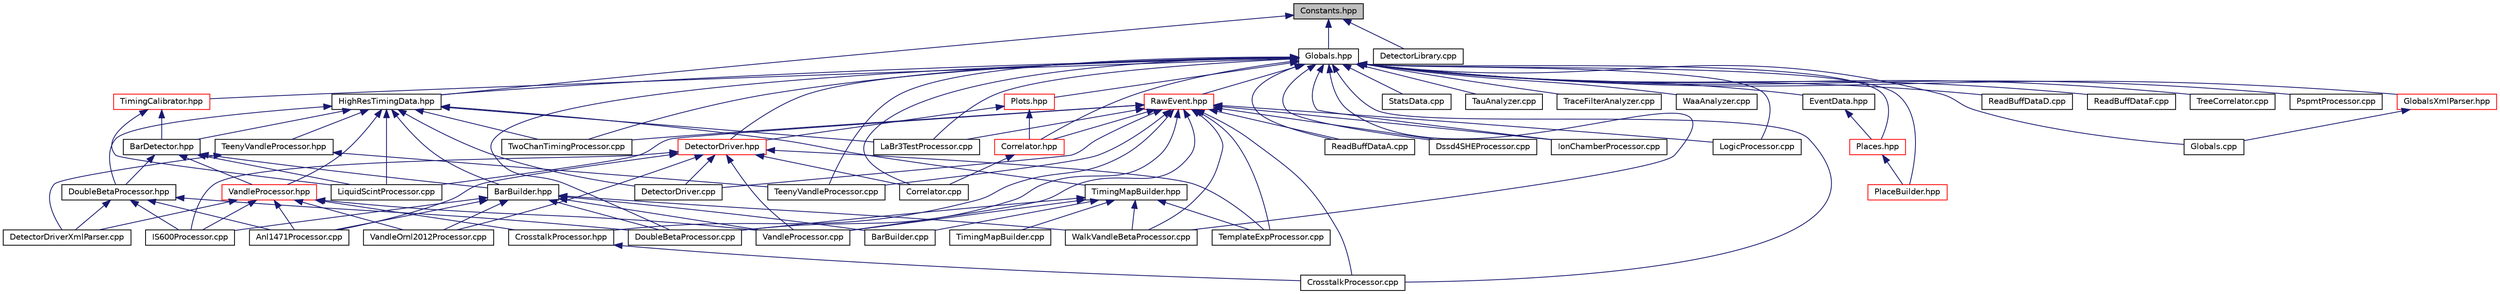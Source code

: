 digraph "Constants.hpp"
{
  edge [fontname="Helvetica",fontsize="10",labelfontname="Helvetica",labelfontsize="10"];
  node [fontname="Helvetica",fontsize="10",shape=record];
  Node1 [label="Constants.hpp",height=0.2,width=0.4,color="black", fillcolor="grey75", style="filled", fontcolor="black"];
  Node1 -> Node2 [dir="back",color="midnightblue",fontsize="10",style="solid",fontname="Helvetica"];
  Node2 [label="HighResTimingData.hpp",height=0.2,width=0.4,color="black", fillcolor="white", style="filled",URL="$df/d14/_high_res_timing_data_8hpp.html",tooltip="Class to hold all of the information for high resolution timing. "];
  Node2 -> Node3 [dir="back",color="midnightblue",fontsize="10",style="solid",fontname="Helvetica"];
  Node3 [label="BarDetector.hpp",height=0.2,width=0.4,color="black", fillcolor="white", style="filled",URL="$d3/d54/_bar_detector_8hpp.html",tooltip="A class to handle bar style detectors (VANDLE, Betas, etc.) "];
  Node3 -> Node4 [dir="back",color="midnightblue",fontsize="10",style="solid",fontname="Helvetica"];
  Node4 [label="BarBuilder.hpp",height=0.2,width=0.4,color="black", fillcolor="white", style="filled",URL="$d0/d1c/_bar_builder_8hpp.html",tooltip="A class to build bar style detectors. "];
  Node4 -> Node5 [dir="back",color="midnightblue",fontsize="10",style="solid",fontname="Helvetica"];
  Node5 [label="BarBuilder.cpp",height=0.2,width=0.4,color="black", fillcolor="white", style="filled",URL="$d8/dde/_bar_builder_8cpp.html",tooltip="A class that builds bar type detectors. "];
  Node4 -> Node6 [dir="back",color="midnightblue",fontsize="10",style="solid",fontname="Helvetica"];
  Node6 [label="Anl1471Processor.cpp",height=0.2,width=0.4,color="black", fillcolor="white", style="filled",URL="$d6/df5/_anl1471_processor_8cpp.html",tooltip="A class to process data from ANL1471 experiment using VANDLE. "];
  Node4 -> Node7 [dir="back",color="midnightblue",fontsize="10",style="solid",fontname="Helvetica"];
  Node7 [label="IS600Processor.cpp",height=0.2,width=0.4,color="black", fillcolor="white", style="filled",URL="$d4/dbf/_i_s600_processor_8cpp.html",tooltip="A class to process data from ISOLDE 599 and 600 experiments using VANDLE. "];
  Node4 -> Node8 [dir="back",color="midnightblue",fontsize="10",style="solid",fontname="Helvetica"];
  Node8 [label="VandleOrnl2012Processor.cpp",height=0.2,width=0.4,color="black", fillcolor="white", style="filled",URL="$dd/dc0/_vandle_ornl2012_processor_8cpp.html",tooltip="A class to process data from the LeRIBSS 2012 campaign. "];
  Node4 -> Node9 [dir="back",color="midnightblue",fontsize="10",style="solid",fontname="Helvetica"];
  Node9 [label="WalkVandleBetaProcessor.cpp",height=0.2,width=0.4,color="black", fillcolor="white", style="filled",URL="$da/d74/_walk_vandle_beta_processor_8cpp.html",tooltip="A class to determine the walk between Vandle and the LeRIBSS betas. "];
  Node4 -> Node10 [dir="back",color="midnightblue",fontsize="10",style="solid",fontname="Helvetica"];
  Node10 [label="DoubleBetaProcessor.cpp",height=0.2,width=0.4,color="black", fillcolor="white", style="filled",URL="$d6/d1f/_double_beta_processor_8cpp.html",tooltip="A DoubleBeta processor class that can be used to analyze double beta detectors. "];
  Node4 -> Node11 [dir="back",color="midnightblue",fontsize="10",style="solid",fontname="Helvetica"];
  Node11 [label="VandleProcessor.cpp",height=0.2,width=0.4,color="black", fillcolor="white", style="filled",URL="$d8/d7f/_vandle_processor_8cpp.html",tooltip="Processes information for VANDLE. "];
  Node3 -> Node12 [dir="back",color="midnightblue",fontsize="10",style="solid",fontname="Helvetica"];
  Node12 [label="DoubleBetaProcessor.hpp",height=0.2,width=0.4,color="black", fillcolor="white", style="filled",URL="$d7/da5/_double_beta_processor_8hpp.html",tooltip="A Template class to be used to build others. "];
  Node12 -> Node13 [dir="back",color="midnightblue",fontsize="10",style="solid",fontname="Helvetica"];
  Node13 [label="DetectorDriverXmlParser.cpp",height=0.2,width=0.4,color="black", fillcolor="white", style="filled",URL="$dc/d67/_detector_driver_xml_parser_8cpp.html",tooltip="Class to parse the DetectorDriver node. "];
  Node12 -> Node6 [dir="back",color="midnightblue",fontsize="10",style="solid",fontname="Helvetica"];
  Node12 -> Node7 [dir="back",color="midnightblue",fontsize="10",style="solid",fontname="Helvetica"];
  Node12 -> Node10 [dir="back",color="midnightblue",fontsize="10",style="solid",fontname="Helvetica"];
  Node3 -> Node14 [dir="back",color="midnightblue",fontsize="10",style="solid",fontname="Helvetica"];
  Node14 [label="VandleProcessor.hpp",height=0.2,width=0.4,color="red", fillcolor="white", style="filled",URL="$d0/de2/_vandle_processor_8hpp.html",tooltip="A class to handle VANDLE bars Processes information from the VANDLE Bars, allows for beta-gamma-neutr..."];
  Node14 -> Node13 [dir="back",color="midnightblue",fontsize="10",style="solid",fontname="Helvetica"];
  Node14 -> Node15 [dir="back",color="midnightblue",fontsize="10",style="solid",fontname="Helvetica"];
  Node15 [label="CrosstalkProcessor.hpp",height=0.2,width=0.4,color="black", fillcolor="white", style="filled",URL="$dc/d3f/_crosstalk_processor_8hpp.html",tooltip="A Crosstalk class to be used to build others. "];
  Node15 -> Node16 [dir="back",color="midnightblue",fontsize="10",style="solid",fontname="Helvetica"];
  Node16 [label="CrosstalkProcessor.cpp",height=0.2,width=0.4,color="black", fillcolor="white", style="filled",URL="$d9/d45/_crosstalk_processor_8cpp.html",tooltip="A Template processor class that can be used to build your own. "];
  Node14 -> Node6 [dir="back",color="midnightblue",fontsize="10",style="solid",fontname="Helvetica"];
  Node14 -> Node7 [dir="back",color="midnightblue",fontsize="10",style="solid",fontname="Helvetica"];
  Node14 -> Node8 [dir="back",color="midnightblue",fontsize="10",style="solid",fontname="Helvetica"];
  Node14 -> Node11 [dir="back",color="midnightblue",fontsize="10",style="solid",fontname="Helvetica"];
  Node3 -> Node17 [dir="back",color="midnightblue",fontsize="10",style="solid",fontname="Helvetica"];
  Node17 [label="LiquidScintProcessor.cpp",height=0.2,width=0.4,color="black", fillcolor="white", style="filled",URL="$d2/d61/_liquid_scint_processor_8cpp.html"];
  Node2 -> Node4 [dir="back",color="midnightblue",fontsize="10",style="solid",fontname="Helvetica"];
  Node2 -> Node18 [dir="back",color="midnightblue",fontsize="10",style="solid",fontname="Helvetica"];
  Node18 [label="TimingMapBuilder.hpp",height=0.2,width=0.4,color="black", fillcolor="white", style="filled",URL="$df/d79/_timing_map_builder_8hpp.html",tooltip="Class to build timing maps. "];
  Node18 -> Node5 [dir="back",color="midnightblue",fontsize="10",style="solid",fontname="Helvetica"];
  Node18 -> Node19 [dir="back",color="midnightblue",fontsize="10",style="solid",fontname="Helvetica"];
  Node19 [label="TimingMapBuilder.cpp",height=0.2,width=0.4,color="black", fillcolor="white", style="filled",URL="$d9/dec/_timing_map_builder_8cpp.html",tooltip="A Class to build TimingMaps. "];
  Node18 -> Node20 [dir="back",color="midnightblue",fontsize="10",style="solid",fontname="Helvetica"];
  Node20 [label="TemplateExpProcessor.cpp",height=0.2,width=0.4,color="black", fillcolor="white", style="filled",URL="$de/dd7/_template_exp_processor_8cpp.html",tooltip="Example class for experiment specific setups. "];
  Node18 -> Node9 [dir="back",color="midnightblue",fontsize="10",style="solid",fontname="Helvetica"];
  Node18 -> Node10 [dir="back",color="midnightblue",fontsize="10",style="solid",fontname="Helvetica"];
  Node18 -> Node11 [dir="back",color="midnightblue",fontsize="10",style="solid",fontname="Helvetica"];
  Node2 -> Node21 [dir="back",color="midnightblue",fontsize="10",style="solid",fontname="Helvetica"];
  Node21 [label="DetectorDriver.cpp",height=0.2,width=0.4,color="black", fillcolor="white", style="filled",URL="$d4/df5/_detector_driver_8cpp.html",tooltip="Main driver for event processing. "];
  Node2 -> Node22 [dir="back",color="midnightblue",fontsize="10",style="solid",fontname="Helvetica"];
  Node22 [label="LaBr3TestProcessor.cpp",height=0.2,width=0.4,color="black", fillcolor="white", style="filled",URL="$d2/d5d/_la_br3_test_processor_8cpp.html",tooltip="A LaBr3Test processor class that can be used to build your own. "];
  Node2 -> Node23 [dir="back",color="midnightblue",fontsize="10",style="solid",fontname="Helvetica"];
  Node23 [label="TwoChanTimingProcessor.cpp",height=0.2,width=0.4,color="black", fillcolor="white", style="filled",URL="$dc/da5/_two_chan_timing_processor_8cpp.html",tooltip="Analyzes data from a simple Two channel Timing setup. "];
  Node2 -> Node12 [dir="back",color="midnightblue",fontsize="10",style="solid",fontname="Helvetica"];
  Node2 -> Node24 [dir="back",color="midnightblue",fontsize="10",style="solid",fontname="Helvetica"];
  Node24 [label="TeenyVandleProcessor.hpp",height=0.2,width=0.4,color="black", fillcolor="white", style="filled",URL="$d8/d58/_teeny_vandle_processor_8hpp.html",tooltip="A Template class to be used to build others. "];
  Node24 -> Node13 [dir="back",color="midnightblue",fontsize="10",style="solid",fontname="Helvetica"];
  Node24 -> Node25 [dir="back",color="midnightblue",fontsize="10",style="solid",fontname="Helvetica"];
  Node25 [label="TeenyVandleProcessor.cpp",height=0.2,width=0.4,color="black", fillcolor="white", style="filled",URL="$dc/dbb/_teeny_vandle_processor_8cpp.html",tooltip="A Template processor class that can be used to build your own. "];
  Node2 -> Node14 [dir="back",color="midnightblue",fontsize="10",style="solid",fontname="Helvetica"];
  Node2 -> Node17 [dir="back",color="midnightblue",fontsize="10",style="solid",fontname="Helvetica"];
  Node1 -> Node26 [dir="back",color="midnightblue",fontsize="10",style="solid",fontname="Helvetica"];
  Node26 [label="Globals.hpp",height=0.2,width=0.4,color="black", fillcolor="white", style="filled",URL="$d4/d9c/_globals_8hpp.html",tooltip="constant parameters used in pixie16 analysis "];
  Node26 -> Node27 [dir="back",color="midnightblue",fontsize="10",style="solid",fontname="Helvetica"];
  Node27 [label="StatsData.cpp",height=0.2,width=0.4,color="black", fillcolor="white", style="filled",URL="$df/d84/_stats_data_8cpp.html",tooltip="Stores statistics data from the data stream in its original format. "];
  Node26 -> Node28 [dir="back",color="midnightblue",fontsize="10",style="solid",fontname="Helvetica"];
  Node28 [label="TauAnalyzer.cpp",height=0.2,width=0.4,color="black", fillcolor="white", style="filled",URL="$d2/dce/_tau_analyzer_8cpp.html",tooltip="Implements the determination of the decay constants for a trace. "];
  Node26 -> Node29 [dir="back",color="midnightblue",fontsize="10",style="solid",fontname="Helvetica"];
  Node29 [label="TraceFilterAnalyzer.cpp",height=0.2,width=0.4,color="black", fillcolor="white", style="filled",URL="$d7/d16/_trace_filter_analyzer_8cpp.html",tooltip="Implements the analysis of traces using trapezoidal filters. "];
  Node26 -> Node30 [dir="back",color="midnightblue",fontsize="10",style="solid",fontname="Helvetica"];
  Node30 [label="WaaAnalyzer.cpp",height=0.2,width=0.4,color="black", fillcolor="white", style="filled",URL="$d0/d52/_waa_analyzer_8cpp.html",tooltip="Obtains the phase of a waveform using a weighted average algorithm. "];
  Node26 -> Node2 [dir="back",color="midnightblue",fontsize="10",style="solid",fontname="Helvetica"];
  Node26 -> Node31 [dir="back",color="midnightblue",fontsize="10",style="solid",fontname="Helvetica"];
  Node31 [label="TimingCalibrator.hpp",height=0.2,width=0.4,color="red", fillcolor="white", style="filled",URL="$db/d6d/_timing_calibrator_8hpp.html",tooltip="A class to handle the timing calibration parameters. "];
  Node31 -> Node3 [dir="back",color="midnightblue",fontsize="10",style="solid",fontname="Helvetica"];
  Node31 -> Node17 [dir="back",color="midnightblue",fontsize="10",style="solid",fontname="Helvetica"];
  Node26 -> Node32 [dir="back",color="midnightblue",fontsize="10",style="solid",fontname="Helvetica"];
  Node32 [label="Correlator.hpp",height=0.2,width=0.4,color="red", fillcolor="white", style="filled",URL="$d5/dc9/_correlator_8hpp.html",tooltip="Header file for correlation. "];
  Node32 -> Node33 [dir="back",color="midnightblue",fontsize="10",style="solid",fontname="Helvetica"];
  Node33 [label="Correlator.cpp",height=0.2,width=0.4,color="black", fillcolor="white", style="filled",URL="$d3/d79/_correlator_8cpp.html",tooltip="Correlates events. "];
  Node26 -> Node34 [dir="back",color="midnightblue",fontsize="10",style="solid",fontname="Helvetica"];
  Node34 [label="Plots.hpp",height=0.2,width=0.4,color="red", fillcolor="white", style="filled",URL="$de/d87/_plots_8hpp.html",tooltip="A container to request a block of plots and plot respective spectra through the plots register..."];
  Node34 -> Node32 [dir="back",color="midnightblue",fontsize="10",style="solid",fontname="Helvetica"];
  Node34 -> Node35 [dir="back",color="midnightblue",fontsize="10",style="solid",fontname="Helvetica"];
  Node35 [label="DetectorDriver.hpp",height=0.2,width=0.4,color="red", fillcolor="white", style="filled",URL="$dd/dfe/_detector_driver_8hpp.html",tooltip="Main Driver for event processing. "];
  Node35 -> Node33 [dir="back",color="midnightblue",fontsize="10",style="solid",fontname="Helvetica"];
  Node35 -> Node21 [dir="back",color="midnightblue",fontsize="10",style="solid",fontname="Helvetica"];
  Node35 -> Node6 [dir="back",color="midnightblue",fontsize="10",style="solid",fontname="Helvetica"];
  Node35 -> Node7 [dir="back",color="midnightblue",fontsize="10",style="solid",fontname="Helvetica"];
  Node35 -> Node20 [dir="back",color="midnightblue",fontsize="10",style="solid",fontname="Helvetica"];
  Node35 -> Node8 [dir="back",color="midnightblue",fontsize="10",style="solid",fontname="Helvetica"];
  Node35 -> Node11 [dir="back",color="midnightblue",fontsize="10",style="solid",fontname="Helvetica"];
  Node26 -> Node36 [dir="back",color="midnightblue",fontsize="10",style="solid",fontname="Helvetica"];
  Node36 [label="RawEvent.hpp",height=0.2,width=0.4,color="red", fillcolor="white", style="filled",URL="$d0/d24/_raw_event_8hpp.html",tooltip="Header file for the rawevent. "];
  Node36 -> Node32 [dir="back",color="midnightblue",fontsize="10",style="solid",fontname="Helvetica"];
  Node36 -> Node21 [dir="back",color="midnightblue",fontsize="10",style="solid",fontname="Helvetica"];
  Node36 -> Node37 [dir="back",color="midnightblue",fontsize="10",style="solid",fontname="Helvetica"];
  Node37 [label="ReadBuffDataA.cpp",height=0.2,width=0.4,color="black", fillcolor="white", style="filled",URL="$df/d98/_read_buff_data_a_8cpp.html",tooltip="retrieve data from raw buffer array ibuf "];
  Node36 -> Node15 [dir="back",color="midnightblue",fontsize="10",style="solid",fontname="Helvetica"];
  Node36 -> Node16 [dir="back",color="midnightblue",fontsize="10",style="solid",fontname="Helvetica"];
  Node36 -> Node38 [dir="back",color="midnightblue",fontsize="10",style="solid",fontname="Helvetica"];
  Node38 [label="Dssd4SHEProcessor.cpp",height=0.2,width=0.4,color="black", fillcolor="white", style="filled",URL="$d1/d8f/_dssd4_s_h_e_processor_8cpp.html"];
  Node36 -> Node22 [dir="back",color="midnightblue",fontsize="10",style="solid",fontname="Helvetica"];
  Node36 -> Node20 [dir="back",color="midnightblue",fontsize="10",style="solid",fontname="Helvetica"];
  Node36 -> Node23 [dir="back",color="midnightblue",fontsize="10",style="solid",fontname="Helvetica"];
  Node36 -> Node9 [dir="back",color="midnightblue",fontsize="10",style="solid",fontname="Helvetica"];
  Node36 -> Node10 [dir="back",color="midnightblue",fontsize="10",style="solid",fontname="Helvetica"];
  Node36 -> Node39 [dir="back",color="midnightblue",fontsize="10",style="solid",fontname="Helvetica"];
  Node39 [label="IonChamberProcessor.cpp",height=0.2,width=0.4,color="black", fillcolor="white", style="filled",URL="$d3/d01/_ion_chamber_processor_8cpp.html",tooltip="implementation for ion chambers "];
  Node36 -> Node17 [dir="back",color="midnightblue",fontsize="10",style="solid",fontname="Helvetica"];
  Node36 -> Node40 [dir="back",color="midnightblue",fontsize="10",style="solid",fontname="Helvetica"];
  Node40 [label="LogicProcessor.cpp",height=0.2,width=0.4,color="black", fillcolor="white", style="filled",URL="$d8/d5f/_logic_processor_8cpp.html",tooltip="handling of logic events, derived from MtcProcessor.cpp "];
  Node36 -> Node25 [dir="back",color="midnightblue",fontsize="10",style="solid",fontname="Helvetica"];
  Node36 -> Node11 [dir="back",color="midnightblue",fontsize="10",style="solid",fontname="Helvetica"];
  Node26 -> Node35 [dir="back",color="midnightblue",fontsize="10",style="solid",fontname="Helvetica"];
  Node26 -> Node41 [dir="back",color="midnightblue",fontsize="10",style="solid",fontname="Helvetica"];
  Node41 [label="EventData.hpp",height=0.2,width=0.4,color="black", fillcolor="white", style="filled",URL="$dd/d77/_event_data_8hpp.html",tooltip="Structure holding event data. "];
  Node41 -> Node42 [dir="back",color="midnightblue",fontsize="10",style="solid",fontname="Helvetica"];
  Node42 [label="Places.hpp",height=0.2,width=0.4,color="red", fillcolor="white", style="filled",URL="$d5/d2d/_places_8hpp.html",tooltip="Defines the various places for the TreeCorrelator. "];
  Node42 -> Node43 [dir="back",color="midnightblue",fontsize="10",style="solid",fontname="Helvetica"];
  Node43 [label="PlaceBuilder.hpp",height=0.2,width=0.4,color="red", fillcolor="white", style="filled",URL="$db/dc4/_place_builder_8hpp.html",tooltip="Defines the various places for the TreeCorrelator. "];
  Node26 -> Node44 [dir="back",color="midnightblue",fontsize="10",style="solid",fontname="Helvetica"];
  Node44 [label="GlobalsXmlParser.hpp",height=0.2,width=0.4,color="red", fillcolor="white", style="filled",URL="$dc/d1a/_globals_xml_parser_8hpp.html",tooltip="Class to parse nodes needed for the Global&#39;s class from utkscan&#39;s configuration file. "];
  Node44 -> Node45 [dir="back",color="midnightblue",fontsize="10",style="solid",fontname="Helvetica"];
  Node45 [label="Globals.cpp",height=0.2,width=0.4,color="black", fillcolor="white", style="filled",URL="$d2/d5d/_globals_8cpp.html",tooltip="constant parameters used in pixie16 analysis "];
  Node26 -> Node43 [dir="back",color="midnightblue",fontsize="10",style="solid",fontname="Helvetica"];
  Node26 -> Node42 [dir="back",color="midnightblue",fontsize="10",style="solid",fontname="Helvetica"];
  Node26 -> Node33 [dir="back",color="midnightblue",fontsize="10",style="solid",fontname="Helvetica"];
  Node26 -> Node45 [dir="back",color="midnightblue",fontsize="10",style="solid",fontname="Helvetica"];
  Node26 -> Node37 [dir="back",color="midnightblue",fontsize="10",style="solid",fontname="Helvetica"];
  Node26 -> Node46 [dir="back",color="midnightblue",fontsize="10",style="solid",fontname="Helvetica"];
  Node46 [label="ReadBuffDataD.cpp",height=0.2,width=0.4,color="black", fillcolor="white", style="filled",URL="$d7/d9b/_read_buff_data_d_8cpp.html",tooltip="retrieve data from raw buffer array ibuf "];
  Node26 -> Node47 [dir="back",color="midnightblue",fontsize="10",style="solid",fontname="Helvetica"];
  Node47 [label="ReadBuffDataF.cpp",height=0.2,width=0.4,color="black", fillcolor="white", style="filled",URL="$de/dbc/_read_buff_data_f_8cpp.html",tooltip="retrieve data from raw buffer array ibuf "];
  Node26 -> Node48 [dir="back",color="midnightblue",fontsize="10",style="solid",fontname="Helvetica"];
  Node48 [label="TreeCorrelator.cpp",height=0.2,width=0.4,color="black", fillcolor="white", style="filled",URL="$d3/d8d/_tree_correlator_8cpp.html",tooltip="A class to handle complex correlations between various processors. "];
  Node26 -> Node16 [dir="back",color="midnightblue",fontsize="10",style="solid",fontname="Helvetica"];
  Node26 -> Node38 [dir="back",color="midnightblue",fontsize="10",style="solid",fontname="Helvetica"];
  Node26 -> Node22 [dir="back",color="midnightblue",fontsize="10",style="solid",fontname="Helvetica"];
  Node26 -> Node23 [dir="back",color="midnightblue",fontsize="10",style="solid",fontname="Helvetica"];
  Node26 -> Node9 [dir="back",color="midnightblue",fontsize="10",style="solid",fontname="Helvetica"];
  Node26 -> Node10 [dir="back",color="midnightblue",fontsize="10",style="solid",fontname="Helvetica"];
  Node26 -> Node39 [dir="back",color="midnightblue",fontsize="10",style="solid",fontname="Helvetica"];
  Node26 -> Node40 [dir="back",color="midnightblue",fontsize="10",style="solid",fontname="Helvetica"];
  Node26 -> Node49 [dir="back",color="midnightblue",fontsize="10",style="solid",fontname="Helvetica"];
  Node49 [label="PspmtProcessor.cpp",height=0.2,width=0.4,color="black", fillcolor="white", style="filled",URL="$dd/d1b/_pspmt_processor_8cpp.html"];
  Node26 -> Node25 [dir="back",color="midnightblue",fontsize="10",style="solid",fontname="Helvetica"];
  Node1 -> Node50 [dir="back",color="midnightblue",fontsize="10",style="solid",fontname="Helvetica"];
  Node50 [label="DetectorLibrary.cpp",height=0.2,width=0.4,color="black", fillcolor="white", style="filled",URL="$d5/d98/_detector_library_8cpp.html",tooltip="Some useful function for managing the list of channel channelConfigurations. "];
}
